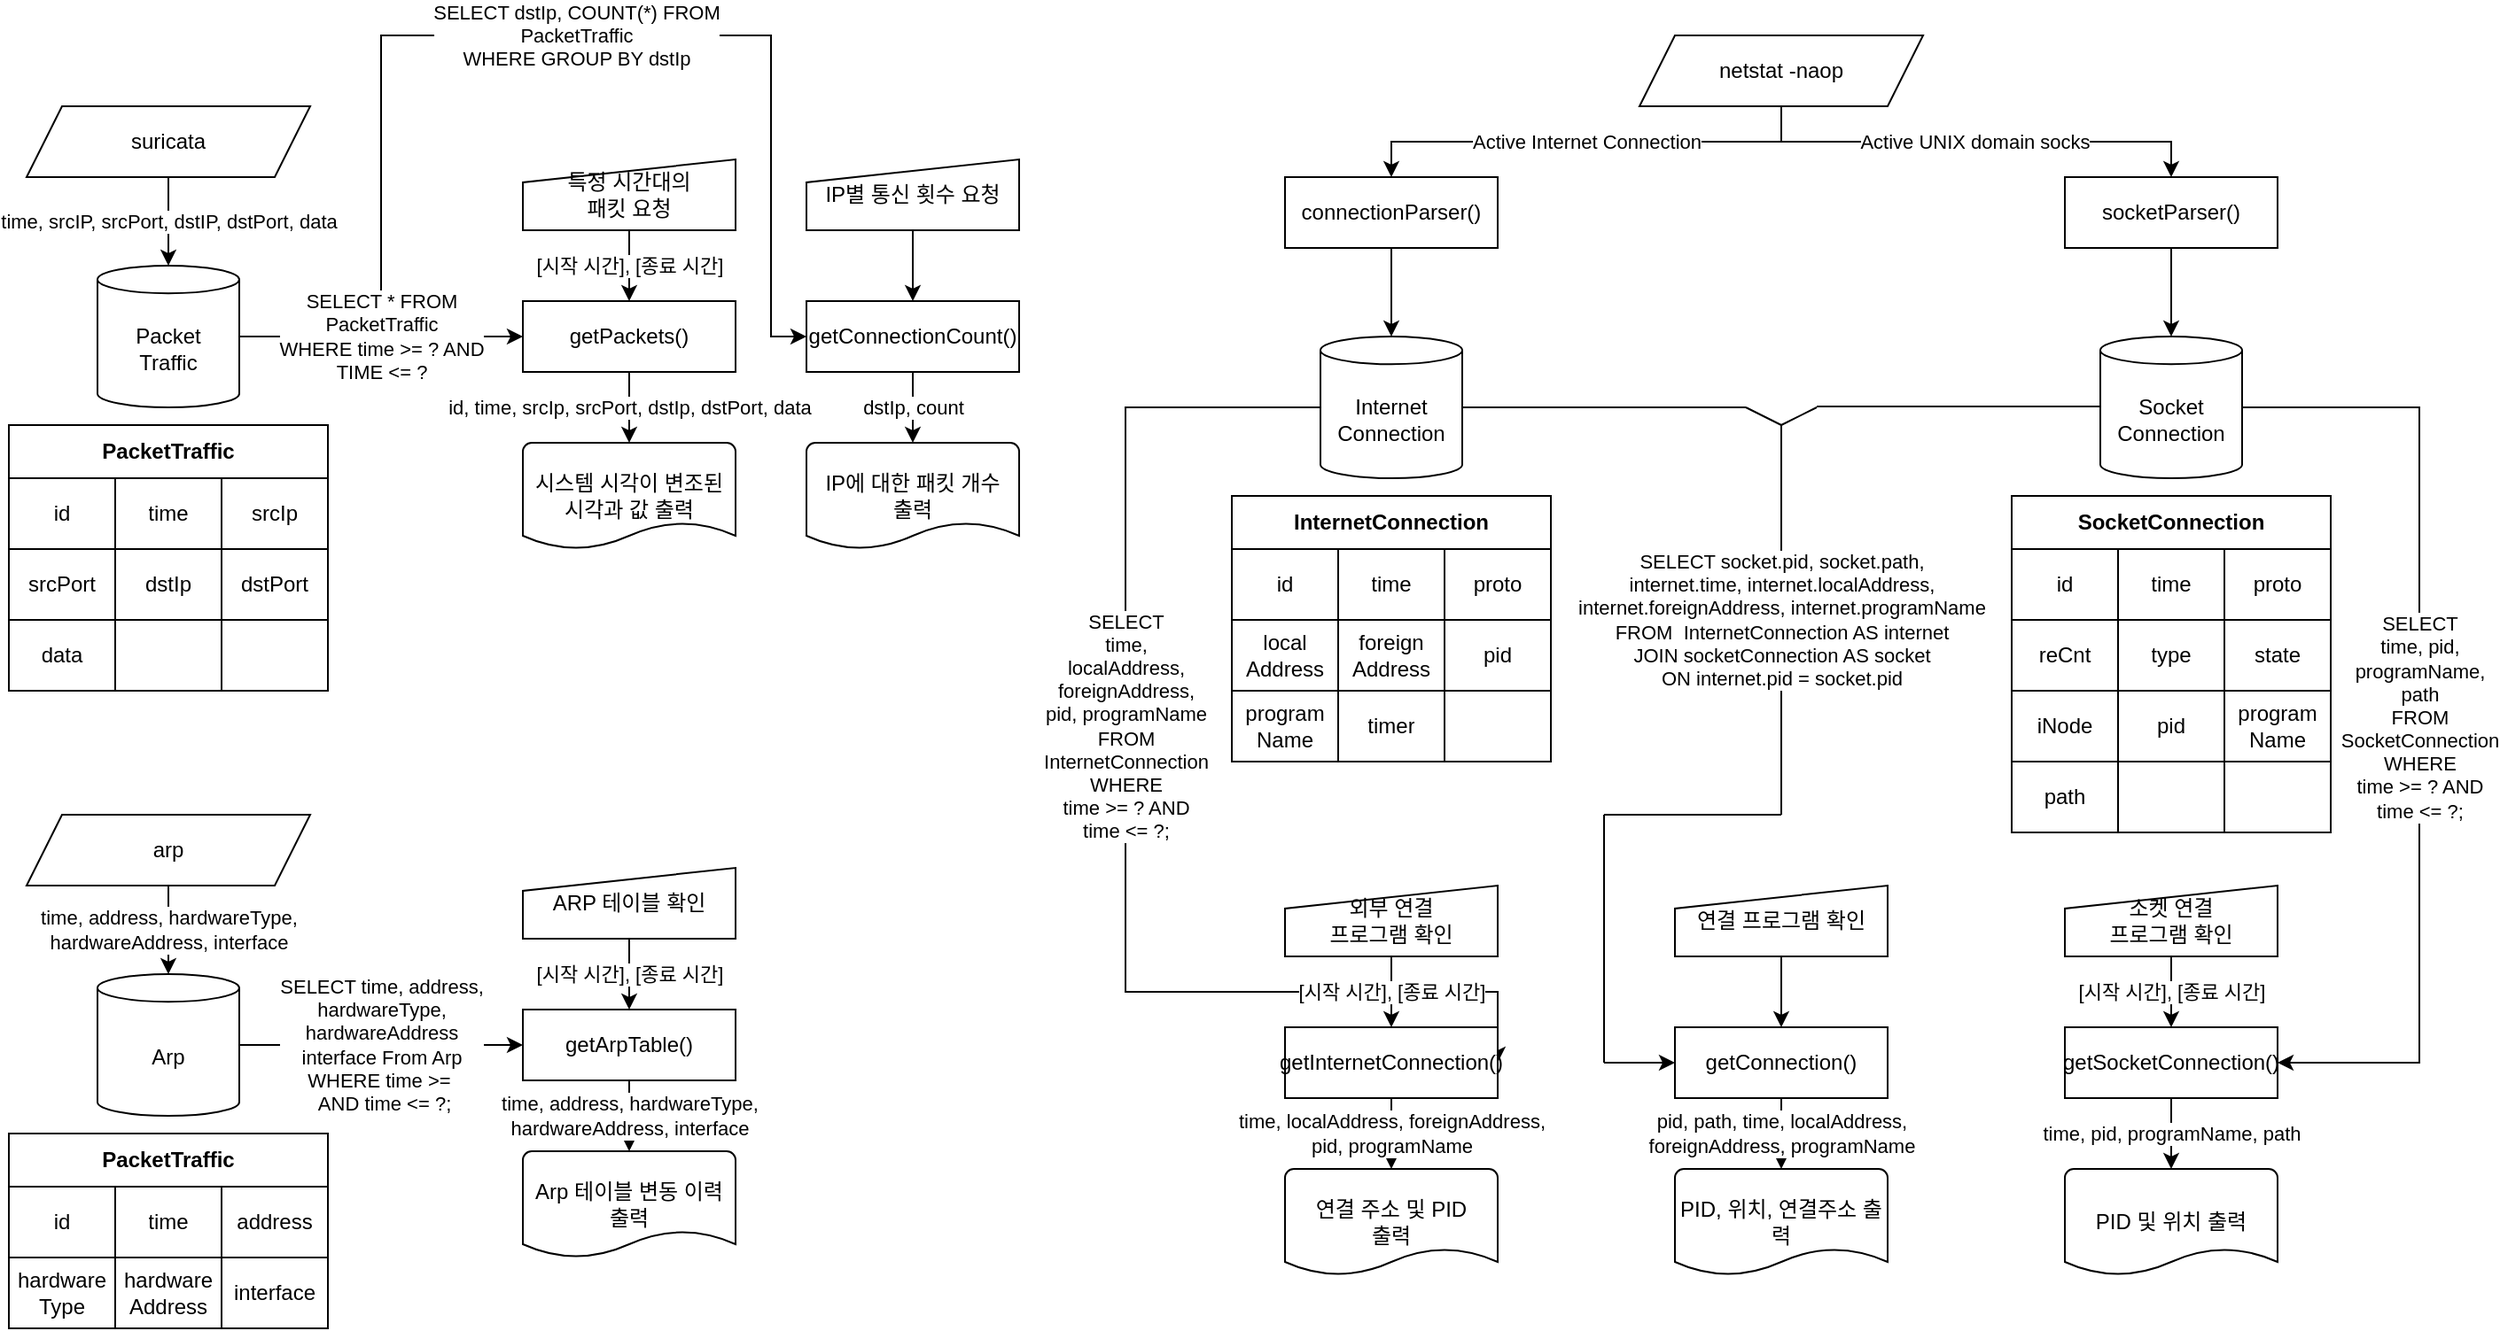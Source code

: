 <mxfile version="14.2.6" type="device"><diagram id="ftw8sSiOfZDfWN1B6twb" name="Page-1"><mxGraphModel dx="865" dy="409" grid="1" gridSize="10" guides="1" tooltips="1" connect="1" arrows="1" fold="1" page="1" pageScale="1" pageWidth="827" pageHeight="1169" math="0" shadow="0"><root><mxCell id="0"/><mxCell id="1" parent="0"/><mxCell id="iCiZgDT-G1OhPRlPyUa2-75" value="SELECT dstIp, COUNT(*) FROM&lt;br&gt;PacketTraffic&lt;br&gt;WHERE GROUP BY dstIp" style="edgeStyle=orthogonalEdgeStyle;rounded=0;orthogonalLoop=1;jettySize=auto;html=1;exitX=1;exitY=0.5;exitDx=0;exitDy=0;exitPerimeter=0;entryX=0;entryY=0.5;entryDx=0;entryDy=0;" parent="1" source="iCiZgDT-G1OhPRlPyUa2-28" target="iCiZgDT-G1OhPRlPyUa2-68" edge="1"><mxGeometry x="0.091" relative="1" as="geometry"><Array as="points"><mxPoint x="240" y="490"/><mxPoint x="240" y="320"/><mxPoint x="460" y="320"/><mxPoint x="460" y="490"/></Array><mxPoint as="offset"/></mxGeometry></mxCell><mxCell id="iCiZgDT-G1OhPRlPyUa2-1" value="PacketTraffic" style="shape=table;html=1;whiteSpace=wrap;startSize=30;container=1;collapsible=0;childLayout=tableLayout;fontStyle=1;align=center;" parent="1" vertex="1"><mxGeometry x="30" y="540" width="180" height="150" as="geometry"/></mxCell><mxCell id="iCiZgDT-G1OhPRlPyUa2-2" value="" style="shape=partialRectangle;html=1;whiteSpace=wrap;collapsible=0;dropTarget=0;pointerEvents=0;fillColor=none;top=0;left=0;bottom=0;right=0;points=[[0,0.5],[1,0.5]];portConstraint=eastwest;" parent="iCiZgDT-G1OhPRlPyUa2-1" vertex="1"><mxGeometry y="30" width="180" height="40" as="geometry"/></mxCell><mxCell id="iCiZgDT-G1OhPRlPyUa2-3" value="id" style="shape=partialRectangle;html=1;whiteSpace=wrap;connectable=0;fillColor=none;top=0;left=0;bottom=0;right=0;overflow=hidden;" parent="iCiZgDT-G1OhPRlPyUa2-2" vertex="1"><mxGeometry width="60" height="40" as="geometry"/></mxCell><mxCell id="iCiZgDT-G1OhPRlPyUa2-4" value="time" style="shape=partialRectangle;html=1;whiteSpace=wrap;connectable=0;fillColor=none;top=0;left=0;bottom=0;right=0;overflow=hidden;" parent="iCiZgDT-G1OhPRlPyUa2-2" vertex="1"><mxGeometry x="60" width="60" height="40" as="geometry"/></mxCell><mxCell id="iCiZgDT-G1OhPRlPyUa2-5" value="srcIp" style="shape=partialRectangle;html=1;whiteSpace=wrap;connectable=0;fillColor=none;top=0;left=0;bottom=0;right=0;overflow=hidden;" parent="iCiZgDT-G1OhPRlPyUa2-2" vertex="1"><mxGeometry x="120" width="60" height="40" as="geometry"/></mxCell><mxCell id="iCiZgDT-G1OhPRlPyUa2-6" value="" style="shape=partialRectangle;html=1;whiteSpace=wrap;collapsible=0;dropTarget=0;pointerEvents=0;fillColor=none;top=0;left=0;bottom=0;right=0;points=[[0,0.5],[1,0.5]];portConstraint=eastwest;" parent="iCiZgDT-G1OhPRlPyUa2-1" vertex="1"><mxGeometry y="70" width="180" height="40" as="geometry"/></mxCell><mxCell id="iCiZgDT-G1OhPRlPyUa2-7" value="srcPort" style="shape=partialRectangle;html=1;whiteSpace=wrap;connectable=0;fillColor=none;top=0;left=0;bottom=0;right=0;overflow=hidden;" parent="iCiZgDT-G1OhPRlPyUa2-6" vertex="1"><mxGeometry width="60" height="40" as="geometry"/></mxCell><mxCell id="iCiZgDT-G1OhPRlPyUa2-8" value="dstIp" style="shape=partialRectangle;html=1;whiteSpace=wrap;connectable=0;fillColor=none;top=0;left=0;bottom=0;right=0;overflow=hidden;" parent="iCiZgDT-G1OhPRlPyUa2-6" vertex="1"><mxGeometry x="60" width="60" height="40" as="geometry"/></mxCell><mxCell id="iCiZgDT-G1OhPRlPyUa2-9" value="dstPort" style="shape=partialRectangle;html=1;whiteSpace=wrap;connectable=0;fillColor=none;top=0;left=0;bottom=0;right=0;overflow=hidden;" parent="iCiZgDT-G1OhPRlPyUa2-6" vertex="1"><mxGeometry x="120" width="60" height="40" as="geometry"/></mxCell><mxCell id="iCiZgDT-G1OhPRlPyUa2-59" style="shape=partialRectangle;html=1;whiteSpace=wrap;collapsible=0;dropTarget=0;pointerEvents=0;fillColor=none;top=0;left=0;bottom=0;right=0;points=[[0,0.5],[1,0.5]];portConstraint=eastwest;" parent="iCiZgDT-G1OhPRlPyUa2-1" vertex="1"><mxGeometry y="110" width="180" height="40" as="geometry"/></mxCell><mxCell id="iCiZgDT-G1OhPRlPyUa2-60" value="data" style="shape=partialRectangle;html=1;whiteSpace=wrap;connectable=0;fillColor=none;top=0;left=0;bottom=0;right=0;overflow=hidden;" parent="iCiZgDT-G1OhPRlPyUa2-59" vertex="1"><mxGeometry width="60" height="40" as="geometry"/></mxCell><mxCell id="iCiZgDT-G1OhPRlPyUa2-61" style="shape=partialRectangle;html=1;whiteSpace=wrap;connectable=0;fillColor=none;top=0;left=0;bottom=0;right=0;overflow=hidden;" parent="iCiZgDT-G1OhPRlPyUa2-59" vertex="1"><mxGeometry x="60" width="60" height="40" as="geometry"/></mxCell><mxCell id="iCiZgDT-G1OhPRlPyUa2-62" style="shape=partialRectangle;html=1;whiteSpace=wrap;connectable=0;fillColor=none;top=0;left=0;bottom=0;right=0;overflow=hidden;" parent="iCiZgDT-G1OhPRlPyUa2-59" vertex="1"><mxGeometry x="120" width="60" height="40" as="geometry"/></mxCell><mxCell id="iCiZgDT-G1OhPRlPyUa2-58" value="time, srcIP, srcPort, dstIP, dstPort, data" style="edgeStyle=orthogonalEdgeStyle;rounded=0;orthogonalLoop=1;jettySize=auto;html=1;exitX=0.5;exitY=1;exitDx=0;exitDy=0;entryX=0.5;entryY=0;entryDx=0;entryDy=0;entryPerimeter=0;" parent="1" source="iCiZgDT-G1OhPRlPyUa2-23" target="iCiZgDT-G1OhPRlPyUa2-28" edge="1"><mxGeometry relative="1" as="geometry"/></mxCell><mxCell id="iCiZgDT-G1OhPRlPyUa2-23" value="suricata" style="shape=parallelogram;perimeter=parallelogramPerimeter;whiteSpace=wrap;html=1;fixedSize=1;" parent="1" vertex="1"><mxGeometry x="40" y="360" width="160" height="40" as="geometry"/></mxCell><mxCell id="iCiZgDT-G1OhPRlPyUa2-26" value="SELECT * FROM&lt;br&gt;PacketTraffic&lt;br&gt;WHERE time &amp;gt;= ? AND&lt;br&gt;TIME &amp;lt;= ?" style="edgeStyle=orthogonalEdgeStyle;rounded=0;orthogonalLoop=1;jettySize=auto;html=1;exitX=1;exitY=0.5;exitDx=0;exitDy=0;exitPerimeter=0;entryX=0;entryY=0.5;entryDx=0;entryDy=0;" parent="1" source="iCiZgDT-G1OhPRlPyUa2-28" target="iCiZgDT-G1OhPRlPyUa2-32" edge="1"><mxGeometry relative="1" as="geometry"/></mxCell><mxCell id="iCiZgDT-G1OhPRlPyUa2-28" value="Packet&lt;br&gt;Traffic" style="shape=cylinder3;whiteSpace=wrap;html=1;boundedLbl=1;backgroundOutline=1;size=7.8;" parent="1" vertex="1"><mxGeometry x="80" y="450" width="80" height="80" as="geometry"/></mxCell><mxCell id="iCiZgDT-G1OhPRlPyUa2-64" value="[시작 시간], [종료 시간]" style="edgeStyle=orthogonalEdgeStyle;rounded=0;orthogonalLoop=1;jettySize=auto;html=1;exitX=0.5;exitY=1;exitDx=0;exitDy=0;entryX=0.5;entryY=0;entryDx=0;entryDy=0;" parent="1" source="iCiZgDT-G1OhPRlPyUa2-30" target="iCiZgDT-G1OhPRlPyUa2-32" edge="1"><mxGeometry relative="1" as="geometry"/></mxCell><mxCell id="iCiZgDT-G1OhPRlPyUa2-30" value="특정 시간대의&lt;br&gt;패킷 요청" style="shape=manualInput;whiteSpace=wrap;html=1;align=center;size=13;" parent="1" vertex="1"><mxGeometry x="320" y="390" width="120" height="40" as="geometry"/></mxCell><mxCell id="iCiZgDT-G1OhPRlPyUa2-63" value="id, time, srcIp, srcPort, dstIp, dstPort, data" style="edgeStyle=orthogonalEdgeStyle;rounded=0;orthogonalLoop=1;jettySize=auto;html=1;exitX=0.5;exitY=1;exitDx=0;exitDy=0;entryX=0.5;entryY=0;entryDx=0;entryDy=0;entryPerimeter=0;" parent="1" source="iCiZgDT-G1OhPRlPyUa2-32" target="iCiZgDT-G1OhPRlPyUa2-39" edge="1"><mxGeometry relative="1" as="geometry"/></mxCell><mxCell id="iCiZgDT-G1OhPRlPyUa2-32" value="getPackets()" style="rounded=0;whiteSpace=wrap;html=1;" parent="1" vertex="1"><mxGeometry x="320" y="470" width="120" height="40" as="geometry"/></mxCell><mxCell id="iCiZgDT-G1OhPRlPyUa2-39" value="시스템 시각이 변조된&lt;br&gt;시각과 값 출력" style="strokeWidth=1;html=1;shape=mxgraph.flowchart.document2;whiteSpace=wrap;size=0.25;align=center;" parent="1" vertex="1"><mxGeometry x="320" y="550" width="120" height="60" as="geometry"/></mxCell><mxCell id="iCiZgDT-G1OhPRlPyUa2-65" value="" style="edgeStyle=orthogonalEdgeStyle;rounded=0;orthogonalLoop=1;jettySize=auto;html=1;exitX=0.5;exitY=1;exitDx=0;exitDy=0;entryX=0.5;entryY=0;entryDx=0;entryDy=0;" parent="1" source="iCiZgDT-G1OhPRlPyUa2-66" target="iCiZgDT-G1OhPRlPyUa2-68" edge="1"><mxGeometry relative="1" as="geometry"/></mxCell><mxCell id="iCiZgDT-G1OhPRlPyUa2-66" value="IP별 통신 횟수 요청" style="shape=manualInput;whiteSpace=wrap;html=1;align=center;size=13;" parent="1" vertex="1"><mxGeometry x="480" y="390" width="120" height="40" as="geometry"/></mxCell><mxCell id="iCiZgDT-G1OhPRlPyUa2-67" value="dstIp, count" style="edgeStyle=orthogonalEdgeStyle;rounded=0;orthogonalLoop=1;jettySize=auto;html=1;exitX=0.5;exitY=1;exitDx=0;exitDy=0;entryX=0.5;entryY=0;entryDx=0;entryDy=0;entryPerimeter=0;" parent="1" source="iCiZgDT-G1OhPRlPyUa2-68" target="iCiZgDT-G1OhPRlPyUa2-69" edge="1"><mxGeometry relative="1" as="geometry"/></mxCell><mxCell id="iCiZgDT-G1OhPRlPyUa2-68" value="getConnectionCount()" style="rounded=0;whiteSpace=wrap;html=1;" parent="1" vertex="1"><mxGeometry x="480" y="470" width="120" height="40" as="geometry"/></mxCell><mxCell id="iCiZgDT-G1OhPRlPyUa2-69" value="IP에 대한 패킷 개수&lt;br&gt;출력" style="strokeWidth=1;html=1;shape=mxgraph.flowchart.document2;whiteSpace=wrap;size=0.25;align=center;" parent="1" vertex="1"><mxGeometry x="480" y="550" width="120" height="60" as="geometry"/></mxCell><mxCell id="iCiZgDT-G1OhPRlPyUa2-95" value="Active Internet Connection" style="edgeStyle=orthogonalEdgeStyle;rounded=0;orthogonalLoop=1;jettySize=auto;html=1;exitX=0.5;exitY=1;exitDx=0;exitDy=0;entryX=0.5;entryY=0;entryDx=0;entryDy=0;" parent="1" source="iCiZgDT-G1OhPRlPyUa2-96" target="iCiZgDT-G1OhPRlPyUa2-98" edge="1"><mxGeometry x="0.001" relative="1" as="geometry"><mxPoint x="910" y="410" as="targetPoint"/><mxPoint as="offset"/></mxGeometry></mxCell><mxCell id="iCiZgDT-G1OhPRlPyUa2-100" value="Active UNIX domain socks" style="edgeStyle=orthogonalEdgeStyle;rounded=0;orthogonalLoop=1;jettySize=auto;html=1;exitX=0.5;exitY=1;exitDx=0;exitDy=0;entryX=0.5;entryY=0;entryDx=0;entryDy=0;" parent="1" source="iCiZgDT-G1OhPRlPyUa2-96" target="iCiZgDT-G1OhPRlPyUa2-99" edge="1"><mxGeometry relative="1" as="geometry"><mxPoint x="-1" as="offset"/></mxGeometry></mxCell><mxCell id="iCiZgDT-G1OhPRlPyUa2-96" value="netstat -naop" style="shape=parallelogram;perimeter=parallelogramPerimeter;whiteSpace=wrap;html=1;fixedSize=1;" parent="1" vertex="1"><mxGeometry x="950" y="320" width="160" height="40" as="geometry"/></mxCell><mxCell id="vFN24FHnl2yxZAbX2Ak2-36" value="SELECT&lt;br&gt;time,&lt;br&gt;localAddress,&lt;br&gt;foreignAddress,&lt;br&gt;pid, programName&lt;br&gt;FROM&lt;br&gt;InternetConnection&lt;br&gt;WHERE&lt;br&gt;time &amp;gt;= ? AND&lt;br&gt;time &amp;lt;= ?;" style="edgeStyle=orthogonalEdgeStyle;rounded=0;orthogonalLoop=1;jettySize=auto;html=1;exitX=1;exitY=0.5;exitDx=0;exitDy=0;exitPerimeter=0;entryX=1;entryY=0.5;entryDx=0;entryDy=0;" edge="1" parent="1" source="iCiZgDT-G1OhPRlPyUa2-97" target="vFN24FHnl2yxZAbX2Ak2-34"><mxGeometry x="-0.039" relative="1" as="geometry"><Array as="points"><mxPoint x="660" y="530"/><mxPoint x="660" y="860"/></Array><mxPoint as="offset"/></mxGeometry></mxCell><mxCell id="iCiZgDT-G1OhPRlPyUa2-97" value="Internet&lt;br&gt;Connection" style="shape=cylinder3;whiteSpace=wrap;html=1;boundedLbl=1;backgroundOutline=1;size=7.8;" parent="1" vertex="1"><mxGeometry x="770" y="490" width="80" height="80" as="geometry"/></mxCell><mxCell id="iCiZgDT-G1OhPRlPyUa2-104" style="edgeStyle=orthogonalEdgeStyle;rounded=0;orthogonalLoop=1;jettySize=auto;html=1;exitX=0.5;exitY=1;exitDx=0;exitDy=0;entryX=0.5;entryY=0;entryDx=0;entryDy=0;entryPerimeter=0;" parent="1" source="iCiZgDT-G1OhPRlPyUa2-98" target="iCiZgDT-G1OhPRlPyUa2-97" edge="1"><mxGeometry relative="1" as="geometry"/></mxCell><mxCell id="iCiZgDT-G1OhPRlPyUa2-98" value="connectionParser()" style="rounded=0;whiteSpace=wrap;html=1;" parent="1" vertex="1"><mxGeometry x="750" y="400" width="120" height="40" as="geometry"/></mxCell><mxCell id="iCiZgDT-G1OhPRlPyUa2-105" style="edgeStyle=orthogonalEdgeStyle;rounded=0;orthogonalLoop=1;jettySize=auto;html=1;exitX=0.5;exitY=1;exitDx=0;exitDy=0;entryX=0.5;entryY=0;entryDx=0;entryDy=0;entryPerimeter=0;" parent="1" source="iCiZgDT-G1OhPRlPyUa2-99" target="iCiZgDT-G1OhPRlPyUa2-103" edge="1"><mxGeometry relative="1" as="geometry"/></mxCell><mxCell id="iCiZgDT-G1OhPRlPyUa2-99" value="socketParser()" style="rounded=0;whiteSpace=wrap;html=1;" parent="1" vertex="1"><mxGeometry x="1190" y="400" width="120" height="40" as="geometry"/></mxCell><mxCell id="vFN24FHnl2yxZAbX2Ak2-43" value="SELECT&lt;br&gt;time, pid,&lt;br&gt;programName,&lt;br&gt;path&lt;br&gt;FROM&lt;br&gt;SocketConnection&lt;br&gt;WHERE&lt;br&gt;time &amp;gt;= ? AND&lt;br&gt;time &amp;lt;= ?;" style="edgeStyle=orthogonalEdgeStyle;rounded=0;orthogonalLoop=1;jettySize=auto;html=1;exitX=1;exitY=0.5;exitDx=0;exitDy=0;exitPerimeter=0;entryX=1;entryY=0.5;entryDx=0;entryDy=0;" edge="1" parent="1" source="iCiZgDT-G1OhPRlPyUa2-103" target="vFN24FHnl2yxZAbX2Ak2-40"><mxGeometry relative="1" as="geometry"><Array as="points"><mxPoint x="1390" y="530"/><mxPoint x="1390" y="900"/></Array></mxGeometry></mxCell><mxCell id="iCiZgDT-G1OhPRlPyUa2-103" value="Socket&lt;br&gt;Connection" style="shape=cylinder3;whiteSpace=wrap;html=1;boundedLbl=1;backgroundOutline=1;size=7.8;" parent="1" vertex="1"><mxGeometry x="1210" y="490" width="80" height="80" as="geometry"/></mxCell><mxCell id="vFN24FHnl2yxZAbX2Ak2-1" value="InternetConnection" style="shape=table;html=1;whiteSpace=wrap;startSize=30;container=1;collapsible=0;childLayout=tableLayout;fontStyle=1;align=center;" vertex="1" parent="1"><mxGeometry x="720" y="580" width="180" height="150" as="geometry"/></mxCell><mxCell id="vFN24FHnl2yxZAbX2Ak2-2" value="" style="shape=partialRectangle;html=1;whiteSpace=wrap;collapsible=0;dropTarget=0;pointerEvents=0;fillColor=none;top=0;left=0;bottom=0;right=0;points=[[0,0.5],[1,0.5]];portConstraint=eastwest;" vertex="1" parent="vFN24FHnl2yxZAbX2Ak2-1"><mxGeometry y="30" width="180" height="40" as="geometry"/></mxCell><mxCell id="vFN24FHnl2yxZAbX2Ak2-3" value="id" style="shape=partialRectangle;html=1;whiteSpace=wrap;connectable=0;fillColor=none;top=0;left=0;bottom=0;right=0;overflow=hidden;" vertex="1" parent="vFN24FHnl2yxZAbX2Ak2-2"><mxGeometry width="60" height="40" as="geometry"/></mxCell><mxCell id="vFN24FHnl2yxZAbX2Ak2-4" value="time" style="shape=partialRectangle;html=1;whiteSpace=wrap;connectable=0;fillColor=none;top=0;left=0;bottom=0;right=0;overflow=hidden;" vertex="1" parent="vFN24FHnl2yxZAbX2Ak2-2"><mxGeometry x="60" width="60" height="40" as="geometry"/></mxCell><mxCell id="vFN24FHnl2yxZAbX2Ak2-5" value="proto" style="shape=partialRectangle;html=1;whiteSpace=wrap;connectable=0;fillColor=none;top=0;left=0;bottom=0;right=0;overflow=hidden;" vertex="1" parent="vFN24FHnl2yxZAbX2Ak2-2"><mxGeometry x="120" width="60" height="40" as="geometry"/></mxCell><mxCell id="vFN24FHnl2yxZAbX2Ak2-6" value="" style="shape=partialRectangle;html=1;whiteSpace=wrap;collapsible=0;dropTarget=0;pointerEvents=0;fillColor=none;top=0;left=0;bottom=0;right=0;points=[[0,0.5],[1,0.5]];portConstraint=eastwest;" vertex="1" parent="vFN24FHnl2yxZAbX2Ak2-1"><mxGeometry y="70" width="180" height="40" as="geometry"/></mxCell><mxCell id="vFN24FHnl2yxZAbX2Ak2-7" value="local&lt;br&gt;Address" style="shape=partialRectangle;html=1;whiteSpace=wrap;connectable=0;fillColor=none;top=0;left=0;bottom=0;right=0;overflow=hidden;" vertex="1" parent="vFN24FHnl2yxZAbX2Ak2-6"><mxGeometry width="60" height="40" as="geometry"/></mxCell><mxCell id="vFN24FHnl2yxZAbX2Ak2-8" value="foreign&lt;br&gt;Address" style="shape=partialRectangle;html=1;whiteSpace=wrap;connectable=0;fillColor=none;top=0;left=0;bottom=0;right=0;overflow=hidden;" vertex="1" parent="vFN24FHnl2yxZAbX2Ak2-6"><mxGeometry x="60" width="60" height="40" as="geometry"/></mxCell><mxCell id="vFN24FHnl2yxZAbX2Ak2-9" value="pid" style="shape=partialRectangle;html=1;whiteSpace=wrap;connectable=0;fillColor=none;top=0;left=0;bottom=0;right=0;overflow=hidden;" vertex="1" parent="vFN24FHnl2yxZAbX2Ak2-6"><mxGeometry x="120" width="60" height="40" as="geometry"/></mxCell><mxCell id="vFN24FHnl2yxZAbX2Ak2-10" style="shape=partialRectangle;html=1;whiteSpace=wrap;collapsible=0;dropTarget=0;pointerEvents=0;fillColor=none;top=0;left=0;bottom=0;right=0;points=[[0,0.5],[1,0.5]];portConstraint=eastwest;" vertex="1" parent="vFN24FHnl2yxZAbX2Ak2-1"><mxGeometry y="110" width="180" height="40" as="geometry"/></mxCell><mxCell id="vFN24FHnl2yxZAbX2Ak2-11" value="program&lt;br&gt;Name" style="shape=partialRectangle;html=1;whiteSpace=wrap;connectable=0;fillColor=none;top=0;left=0;bottom=0;right=0;overflow=hidden;" vertex="1" parent="vFN24FHnl2yxZAbX2Ak2-10"><mxGeometry width="60" height="40" as="geometry"/></mxCell><mxCell id="vFN24FHnl2yxZAbX2Ak2-12" value="timer" style="shape=partialRectangle;html=1;whiteSpace=wrap;connectable=0;fillColor=none;top=0;left=0;bottom=0;right=0;overflow=hidden;" vertex="1" parent="vFN24FHnl2yxZAbX2Ak2-10"><mxGeometry x="60" width="60" height="40" as="geometry"/></mxCell><mxCell id="vFN24FHnl2yxZAbX2Ak2-13" style="shape=partialRectangle;html=1;whiteSpace=wrap;connectable=0;fillColor=none;top=0;left=0;bottom=0;right=0;overflow=hidden;" vertex="1" parent="vFN24FHnl2yxZAbX2Ak2-10"><mxGeometry x="120" width="60" height="40" as="geometry"/></mxCell><mxCell id="vFN24FHnl2yxZAbX2Ak2-14" value="SocketConnection" style="shape=table;html=1;whiteSpace=wrap;startSize=30;container=1;collapsible=0;childLayout=tableLayout;fontStyle=1;align=center;" vertex="1" parent="1"><mxGeometry x="1160" y="580" width="180" height="190" as="geometry"/></mxCell><mxCell id="vFN24FHnl2yxZAbX2Ak2-15" value="" style="shape=partialRectangle;html=1;whiteSpace=wrap;collapsible=0;dropTarget=0;pointerEvents=0;fillColor=none;top=0;left=0;bottom=0;right=0;points=[[0,0.5],[1,0.5]];portConstraint=eastwest;" vertex="1" parent="vFN24FHnl2yxZAbX2Ak2-14"><mxGeometry y="30" width="180" height="40" as="geometry"/></mxCell><mxCell id="vFN24FHnl2yxZAbX2Ak2-16" value="id" style="shape=partialRectangle;html=1;whiteSpace=wrap;connectable=0;fillColor=none;top=0;left=0;bottom=0;right=0;overflow=hidden;" vertex="1" parent="vFN24FHnl2yxZAbX2Ak2-15"><mxGeometry width="60" height="40" as="geometry"/></mxCell><mxCell id="vFN24FHnl2yxZAbX2Ak2-17" value="time" style="shape=partialRectangle;html=1;whiteSpace=wrap;connectable=0;fillColor=none;top=0;left=0;bottom=0;right=0;overflow=hidden;" vertex="1" parent="vFN24FHnl2yxZAbX2Ak2-15"><mxGeometry x="60" width="60" height="40" as="geometry"/></mxCell><mxCell id="vFN24FHnl2yxZAbX2Ak2-18" value="proto" style="shape=partialRectangle;html=1;whiteSpace=wrap;connectable=0;fillColor=none;top=0;left=0;bottom=0;right=0;overflow=hidden;" vertex="1" parent="vFN24FHnl2yxZAbX2Ak2-15"><mxGeometry x="120" width="60" height="40" as="geometry"/></mxCell><mxCell id="vFN24FHnl2yxZAbX2Ak2-19" value="" style="shape=partialRectangle;html=1;whiteSpace=wrap;collapsible=0;dropTarget=0;pointerEvents=0;fillColor=none;top=0;left=0;bottom=0;right=0;points=[[0,0.5],[1,0.5]];portConstraint=eastwest;" vertex="1" parent="vFN24FHnl2yxZAbX2Ak2-14"><mxGeometry y="70" width="180" height="40" as="geometry"/></mxCell><mxCell id="vFN24FHnl2yxZAbX2Ak2-20" value="reCnt" style="shape=partialRectangle;html=1;whiteSpace=wrap;connectable=0;fillColor=none;top=0;left=0;bottom=0;right=0;overflow=hidden;" vertex="1" parent="vFN24FHnl2yxZAbX2Ak2-19"><mxGeometry width="60" height="40" as="geometry"/></mxCell><mxCell id="vFN24FHnl2yxZAbX2Ak2-21" value="type" style="shape=partialRectangle;html=1;whiteSpace=wrap;connectable=0;fillColor=none;top=0;left=0;bottom=0;right=0;overflow=hidden;" vertex="1" parent="vFN24FHnl2yxZAbX2Ak2-19"><mxGeometry x="60" width="60" height="40" as="geometry"/></mxCell><mxCell id="vFN24FHnl2yxZAbX2Ak2-22" value="state" style="shape=partialRectangle;html=1;whiteSpace=wrap;connectable=0;fillColor=none;top=0;left=0;bottom=0;right=0;overflow=hidden;" vertex="1" parent="vFN24FHnl2yxZAbX2Ak2-19"><mxGeometry x="120" width="60" height="40" as="geometry"/></mxCell><mxCell id="vFN24FHnl2yxZAbX2Ak2-23" style="shape=partialRectangle;html=1;whiteSpace=wrap;collapsible=0;dropTarget=0;pointerEvents=0;fillColor=none;top=0;left=0;bottom=0;right=0;points=[[0,0.5],[1,0.5]];portConstraint=eastwest;" vertex="1" parent="vFN24FHnl2yxZAbX2Ak2-14"><mxGeometry y="110" width="180" height="40" as="geometry"/></mxCell><mxCell id="vFN24FHnl2yxZAbX2Ak2-24" value="iNode" style="shape=partialRectangle;html=1;whiteSpace=wrap;connectable=0;fillColor=none;top=0;left=0;bottom=0;right=0;overflow=hidden;" vertex="1" parent="vFN24FHnl2yxZAbX2Ak2-23"><mxGeometry width="60" height="40" as="geometry"/></mxCell><mxCell id="vFN24FHnl2yxZAbX2Ak2-25" value="pid" style="shape=partialRectangle;html=1;whiteSpace=wrap;connectable=0;fillColor=none;top=0;left=0;bottom=0;right=0;overflow=hidden;" vertex="1" parent="vFN24FHnl2yxZAbX2Ak2-23"><mxGeometry x="60" width="60" height="40" as="geometry"/></mxCell><mxCell id="vFN24FHnl2yxZAbX2Ak2-26" value="program&lt;br&gt;Name" style="shape=partialRectangle;html=1;whiteSpace=wrap;connectable=0;fillColor=none;top=0;left=0;bottom=0;right=0;overflow=hidden;" vertex="1" parent="vFN24FHnl2yxZAbX2Ak2-23"><mxGeometry x="120" width="60" height="40" as="geometry"/></mxCell><mxCell id="vFN24FHnl2yxZAbX2Ak2-27" style="shape=partialRectangle;html=1;whiteSpace=wrap;collapsible=0;dropTarget=0;pointerEvents=0;fillColor=none;top=0;left=0;bottom=0;right=0;points=[[0,0.5],[1,0.5]];portConstraint=eastwest;" vertex="1" parent="vFN24FHnl2yxZAbX2Ak2-14"><mxGeometry y="150" width="180" height="40" as="geometry"/></mxCell><mxCell id="vFN24FHnl2yxZAbX2Ak2-28" value="path" style="shape=partialRectangle;html=1;whiteSpace=wrap;connectable=0;fillColor=none;top=0;left=0;bottom=0;right=0;overflow=hidden;" vertex="1" parent="vFN24FHnl2yxZAbX2Ak2-27"><mxGeometry width="60" height="40" as="geometry"/></mxCell><mxCell id="vFN24FHnl2yxZAbX2Ak2-29" style="shape=partialRectangle;html=1;whiteSpace=wrap;connectable=0;fillColor=none;top=0;left=0;bottom=0;right=0;overflow=hidden;" vertex="1" parent="vFN24FHnl2yxZAbX2Ak2-27"><mxGeometry x="60" width="60" height="40" as="geometry"/></mxCell><mxCell id="vFN24FHnl2yxZAbX2Ak2-30" style="shape=partialRectangle;html=1;whiteSpace=wrap;connectable=0;fillColor=none;top=0;left=0;bottom=0;right=0;overflow=hidden;" vertex="1" parent="vFN24FHnl2yxZAbX2Ak2-27"><mxGeometry x="120" width="60" height="40" as="geometry"/></mxCell><mxCell id="vFN24FHnl2yxZAbX2Ak2-31" value="[시작 시간], [종료 시간]" style="edgeStyle=orthogonalEdgeStyle;rounded=0;orthogonalLoop=1;jettySize=auto;html=1;exitX=0.5;exitY=1;exitDx=0;exitDy=0;entryX=0.5;entryY=0;entryDx=0;entryDy=0;" edge="1" parent="1" source="vFN24FHnl2yxZAbX2Ak2-32" target="vFN24FHnl2yxZAbX2Ak2-34"><mxGeometry relative="1" as="geometry"/></mxCell><mxCell id="vFN24FHnl2yxZAbX2Ak2-32" value="외부 연결&lt;br&gt;프로그램 확인" style="shape=manualInput;whiteSpace=wrap;html=1;align=center;size=13;" vertex="1" parent="1"><mxGeometry x="750" y="800" width="120" height="40" as="geometry"/></mxCell><mxCell id="vFN24FHnl2yxZAbX2Ak2-33" value="time, localAddress, foreignAddress,&lt;br&gt;pid, programName" style="edgeStyle=orthogonalEdgeStyle;rounded=0;orthogonalLoop=1;jettySize=auto;html=1;exitX=0.5;exitY=1;exitDx=0;exitDy=0;entryX=0.5;entryY=0;entryDx=0;entryDy=0;entryPerimeter=0;" edge="1" parent="1" source="vFN24FHnl2yxZAbX2Ak2-34" target="vFN24FHnl2yxZAbX2Ak2-35"><mxGeometry relative="1" as="geometry"/></mxCell><mxCell id="vFN24FHnl2yxZAbX2Ak2-34" value="getInternetConnection()" style="rounded=0;whiteSpace=wrap;html=1;" vertex="1" parent="1"><mxGeometry x="750" y="880" width="120" height="40" as="geometry"/></mxCell><mxCell id="vFN24FHnl2yxZAbX2Ak2-35" value="연결 주소 및 PID&lt;br&gt;출력" style="strokeWidth=1;html=1;shape=mxgraph.flowchart.document2;whiteSpace=wrap;size=0.25;align=center;" vertex="1" parent="1"><mxGeometry x="750" y="960" width="120" height="60" as="geometry"/></mxCell><mxCell id="vFN24FHnl2yxZAbX2Ak2-37" value="[시작 시간], [종료 시간]" style="edgeStyle=orthogonalEdgeStyle;rounded=0;orthogonalLoop=1;jettySize=auto;html=1;exitX=0.5;exitY=1;exitDx=0;exitDy=0;entryX=0.5;entryY=0;entryDx=0;entryDy=0;" edge="1" parent="1" source="vFN24FHnl2yxZAbX2Ak2-38" target="vFN24FHnl2yxZAbX2Ak2-40"><mxGeometry relative="1" as="geometry"/></mxCell><mxCell id="vFN24FHnl2yxZAbX2Ak2-38" value="소켓 연결&lt;br&gt;프로그램 확인" style="shape=manualInput;whiteSpace=wrap;html=1;align=center;size=13;" vertex="1" parent="1"><mxGeometry x="1190" y="800" width="120" height="40" as="geometry"/></mxCell><mxCell id="vFN24FHnl2yxZAbX2Ak2-39" value="time, pid, programName, path" style="edgeStyle=orthogonalEdgeStyle;rounded=0;orthogonalLoop=1;jettySize=auto;html=1;exitX=0.5;exitY=1;exitDx=0;exitDy=0;entryX=0.5;entryY=0;entryDx=0;entryDy=0;entryPerimeter=0;" edge="1" parent="1" source="vFN24FHnl2yxZAbX2Ak2-40" target="vFN24FHnl2yxZAbX2Ak2-41"><mxGeometry relative="1" as="geometry"/></mxCell><mxCell id="vFN24FHnl2yxZAbX2Ak2-40" value="getSocketConnection()" style="rounded=0;whiteSpace=wrap;html=1;" vertex="1" parent="1"><mxGeometry x="1190" y="880" width="120" height="40" as="geometry"/></mxCell><mxCell id="vFN24FHnl2yxZAbX2Ak2-41" value="PID 및 위치 출력" style="strokeWidth=1;html=1;shape=mxgraph.flowchart.document2;whiteSpace=wrap;size=0.25;align=center;" vertex="1" parent="1"><mxGeometry x="1190" y="960" width="120" height="60" as="geometry"/></mxCell><mxCell id="vFN24FHnl2yxZAbX2Ak2-45" value="" style="edgeStyle=orthogonalEdgeStyle;rounded=0;orthogonalLoop=1;jettySize=auto;html=1;exitX=0.5;exitY=1;exitDx=0;exitDy=0;entryX=0.5;entryY=0;entryDx=0;entryDy=0;" edge="1" parent="1" source="vFN24FHnl2yxZAbX2Ak2-46" target="vFN24FHnl2yxZAbX2Ak2-48"><mxGeometry relative="1" as="geometry"/></mxCell><mxCell id="vFN24FHnl2yxZAbX2Ak2-46" value="연결 프로그램 확인" style="shape=manualInput;whiteSpace=wrap;html=1;align=center;size=13;" vertex="1" parent="1"><mxGeometry x="970" y="800" width="120" height="40" as="geometry"/></mxCell><mxCell id="vFN24FHnl2yxZAbX2Ak2-47" value="pid, path, time, localAddress,&lt;br&gt;foreignAddress, programName" style="edgeStyle=orthogonalEdgeStyle;rounded=0;orthogonalLoop=1;jettySize=auto;html=1;exitX=0.5;exitY=1;exitDx=0;exitDy=0;entryX=0.5;entryY=0;entryDx=0;entryDy=0;entryPerimeter=0;" edge="1" parent="1" source="vFN24FHnl2yxZAbX2Ak2-48" target="vFN24FHnl2yxZAbX2Ak2-49"><mxGeometry relative="1" as="geometry"/></mxCell><mxCell id="vFN24FHnl2yxZAbX2Ak2-48" value="getConnection()" style="rounded=0;whiteSpace=wrap;html=1;" vertex="1" parent="1"><mxGeometry x="970" y="880" width="120" height="40" as="geometry"/></mxCell><mxCell id="vFN24FHnl2yxZAbX2Ak2-49" value="PID, 위치, 연결주소 출력" style="strokeWidth=1;html=1;shape=mxgraph.flowchart.document2;whiteSpace=wrap;size=0.25;align=center;" vertex="1" parent="1"><mxGeometry x="970" y="960" width="120" height="60" as="geometry"/></mxCell><mxCell id="vFN24FHnl2yxZAbX2Ak2-52" value="" style="endArrow=none;html=1;exitX=1;exitY=0.5;exitDx=0;exitDy=0;exitPerimeter=0;" edge="1" parent="1" source="iCiZgDT-G1OhPRlPyUa2-97"><mxGeometry width="50" height="50" relative="1" as="geometry"><mxPoint x="960" y="670" as="sourcePoint"/><mxPoint x="1010" y="530" as="targetPoint"/></mxGeometry></mxCell><mxCell id="vFN24FHnl2yxZAbX2Ak2-54" value="&lt;div&gt;SELECT socket.pid, socket.path,&lt;/div&gt;&lt;div&gt;internet.time, internet.localAddress,&lt;/div&gt;&lt;div&gt;internet.foreignAddress, internet.programName&lt;/div&gt;&lt;div&gt;FROM&amp;nbsp; InternetConnection AS internet&lt;/div&gt;&lt;div&gt;JOIN socketConnection AS socket&lt;/div&gt;&lt;div&gt;ON internet.pid = socket.pid&lt;/div&gt;" style="endArrow=none;html=1;" edge="1" parent="1"><mxGeometry width="50" height="50" relative="1" as="geometry"><mxPoint x="1030" y="760" as="sourcePoint"/><mxPoint x="1030" y="540" as="targetPoint"/></mxGeometry></mxCell><mxCell id="vFN24FHnl2yxZAbX2Ak2-55" value="" style="endArrow=classic;html=1;entryX=0;entryY=0.5;entryDx=0;entryDy=0;" edge="1" parent="1" target="vFN24FHnl2yxZAbX2Ak2-48"><mxGeometry width="50" height="50" relative="1" as="geometry"><mxPoint x="930" y="900" as="sourcePoint"/><mxPoint x="1010" y="810" as="targetPoint"/></mxGeometry></mxCell><mxCell id="vFN24FHnl2yxZAbX2Ak2-56" value="" style="endArrow=none;html=1;" edge="1" parent="1"><mxGeometry width="50" height="50" relative="1" as="geometry"><mxPoint x="930" y="900" as="sourcePoint"/><mxPoint x="930" y="760" as="targetPoint"/></mxGeometry></mxCell><mxCell id="vFN24FHnl2yxZAbX2Ak2-57" value="" style="endArrow=none;html=1;" edge="1" parent="1"><mxGeometry width="50" height="50" relative="1" as="geometry"><mxPoint x="930" y="760" as="sourcePoint"/><mxPoint x="1030" y="760" as="targetPoint"/></mxGeometry></mxCell><mxCell id="vFN24FHnl2yxZAbX2Ak2-59" value="" style="endArrow=none;html=1;exitX=1;exitY=0.5;exitDx=0;exitDy=0;exitPerimeter=0;" edge="1" parent="1"><mxGeometry width="50" height="50" relative="1" as="geometry"><mxPoint x="1050" y="529.52" as="sourcePoint"/><mxPoint x="1210" y="529.52" as="targetPoint"/></mxGeometry></mxCell><mxCell id="vFN24FHnl2yxZAbX2Ak2-60" value="" style="endArrow=none;html=1;" edge="1" parent="1"><mxGeometry width="50" height="50" relative="1" as="geometry"><mxPoint x="1030" y="540" as="sourcePoint"/><mxPoint x="1010" y="530" as="targetPoint"/></mxGeometry></mxCell><mxCell id="vFN24FHnl2yxZAbX2Ak2-61" value="" style="endArrow=none;html=1;" edge="1" parent="1"><mxGeometry width="50" height="50" relative="1" as="geometry"><mxPoint x="1050" y="530" as="sourcePoint"/><mxPoint x="1030" y="540" as="targetPoint"/></mxGeometry></mxCell><mxCell id="vFN24FHnl2yxZAbX2Ak2-77" value="time, address, hardwareType,&lt;br&gt;hardwareAddress, interface" style="edgeStyle=orthogonalEdgeStyle;rounded=0;orthogonalLoop=1;jettySize=auto;html=1;exitX=0.5;exitY=1;exitDx=0;exitDy=0;entryX=0.5;entryY=0;entryDx=0;entryDy=0;entryPerimeter=0;" edge="1" parent="1" source="vFN24FHnl2yxZAbX2Ak2-62" target="vFN24FHnl2yxZAbX2Ak2-76"><mxGeometry relative="1" as="geometry"/></mxCell><mxCell id="vFN24FHnl2yxZAbX2Ak2-62" value="arp" style="shape=parallelogram;perimeter=parallelogramPerimeter;whiteSpace=wrap;html=1;fixedSize=1;" vertex="1" parent="1"><mxGeometry x="40" y="760" width="160" height="40" as="geometry"/></mxCell><mxCell id="vFN24FHnl2yxZAbX2Ak2-63" value="PacketTraffic" style="shape=table;html=1;whiteSpace=wrap;startSize=30;container=1;collapsible=0;childLayout=tableLayout;fontStyle=1;align=center;" vertex="1" parent="1"><mxGeometry x="30" y="940" width="180" height="110" as="geometry"/></mxCell><mxCell id="vFN24FHnl2yxZAbX2Ak2-64" value="" style="shape=partialRectangle;html=1;whiteSpace=wrap;collapsible=0;dropTarget=0;pointerEvents=0;fillColor=none;top=0;left=0;bottom=0;right=0;points=[[0,0.5],[1,0.5]];portConstraint=eastwest;" vertex="1" parent="vFN24FHnl2yxZAbX2Ak2-63"><mxGeometry y="30" width="180" height="40" as="geometry"/></mxCell><mxCell id="vFN24FHnl2yxZAbX2Ak2-65" value="id" style="shape=partialRectangle;html=1;whiteSpace=wrap;connectable=0;fillColor=none;top=0;left=0;bottom=0;right=0;overflow=hidden;" vertex="1" parent="vFN24FHnl2yxZAbX2Ak2-64"><mxGeometry width="60" height="40" as="geometry"/></mxCell><mxCell id="vFN24FHnl2yxZAbX2Ak2-66" value="time" style="shape=partialRectangle;html=1;whiteSpace=wrap;connectable=0;fillColor=none;top=0;left=0;bottom=0;right=0;overflow=hidden;" vertex="1" parent="vFN24FHnl2yxZAbX2Ak2-64"><mxGeometry x="60" width="60" height="40" as="geometry"/></mxCell><mxCell id="vFN24FHnl2yxZAbX2Ak2-67" value="address" style="shape=partialRectangle;html=1;whiteSpace=wrap;connectable=0;fillColor=none;top=0;left=0;bottom=0;right=0;overflow=hidden;" vertex="1" parent="vFN24FHnl2yxZAbX2Ak2-64"><mxGeometry x="120" width="60" height="40" as="geometry"/></mxCell><mxCell id="vFN24FHnl2yxZAbX2Ak2-68" value="" style="shape=partialRectangle;html=1;whiteSpace=wrap;collapsible=0;dropTarget=0;pointerEvents=0;fillColor=none;top=0;left=0;bottom=0;right=0;points=[[0,0.5],[1,0.5]];portConstraint=eastwest;" vertex="1" parent="vFN24FHnl2yxZAbX2Ak2-63"><mxGeometry y="70" width="180" height="40" as="geometry"/></mxCell><mxCell id="vFN24FHnl2yxZAbX2Ak2-69" value="&lt;span&gt;hardware&lt;/span&gt;&lt;br&gt;&lt;span&gt;Type&lt;/span&gt;" style="shape=partialRectangle;html=1;whiteSpace=wrap;connectable=0;fillColor=none;top=0;left=0;bottom=0;right=0;overflow=hidden;" vertex="1" parent="vFN24FHnl2yxZAbX2Ak2-68"><mxGeometry width="60" height="40" as="geometry"/></mxCell><mxCell id="vFN24FHnl2yxZAbX2Ak2-70" value="&lt;span&gt;hardware&lt;/span&gt;&lt;br&gt;&lt;span&gt;Address&lt;/span&gt;" style="shape=partialRectangle;html=1;whiteSpace=wrap;connectable=0;fillColor=none;top=0;left=0;bottom=0;right=0;overflow=hidden;" vertex="1" parent="vFN24FHnl2yxZAbX2Ak2-68"><mxGeometry x="60" width="60" height="40" as="geometry"/></mxCell><mxCell id="vFN24FHnl2yxZAbX2Ak2-71" value="interface" style="shape=partialRectangle;html=1;whiteSpace=wrap;connectable=0;fillColor=none;top=0;left=0;bottom=0;right=0;overflow=hidden;" vertex="1" parent="vFN24FHnl2yxZAbX2Ak2-68"><mxGeometry x="120" width="60" height="40" as="geometry"/></mxCell><mxCell id="vFN24FHnl2yxZAbX2Ak2-83" value="SELECT time, address,&lt;br&gt;hardwareType,&lt;br&gt;hardwareAddress&lt;br&gt;interface From Arp&lt;br&gt;WHERE time &amp;gt;=&amp;nbsp;&lt;br&gt;&amp;nbsp;AND time &amp;lt;= ?;" style="edgeStyle=orthogonalEdgeStyle;rounded=0;orthogonalLoop=1;jettySize=auto;html=1;exitX=1;exitY=0.5;exitDx=0;exitDy=0;exitPerimeter=0;entryX=0;entryY=0.5;entryDx=0;entryDy=0;" edge="1" parent="1" source="vFN24FHnl2yxZAbX2Ak2-76" target="vFN24FHnl2yxZAbX2Ak2-81"><mxGeometry relative="1" as="geometry"/></mxCell><mxCell id="vFN24FHnl2yxZAbX2Ak2-76" value="Arp" style="shape=cylinder3;whiteSpace=wrap;html=1;boundedLbl=1;backgroundOutline=1;size=7.8;" vertex="1" parent="1"><mxGeometry x="80" y="850" width="80" height="80" as="geometry"/></mxCell><mxCell id="vFN24FHnl2yxZAbX2Ak2-78" value="[시작 시간], [종료 시간]" style="edgeStyle=orthogonalEdgeStyle;rounded=0;orthogonalLoop=1;jettySize=auto;html=1;exitX=0.5;exitY=1;exitDx=0;exitDy=0;entryX=0.5;entryY=0;entryDx=0;entryDy=0;" edge="1" parent="1" source="vFN24FHnl2yxZAbX2Ak2-79" target="vFN24FHnl2yxZAbX2Ak2-81"><mxGeometry relative="1" as="geometry"/></mxCell><mxCell id="vFN24FHnl2yxZAbX2Ak2-79" value="ARP 테이블 확인" style="shape=manualInput;whiteSpace=wrap;html=1;align=center;size=13;" vertex="1" parent="1"><mxGeometry x="320" y="790" width="120" height="40" as="geometry"/></mxCell><mxCell id="vFN24FHnl2yxZAbX2Ak2-80" value="time, address, hardwareType,&lt;br&gt;hardwareAddress, interface" style="edgeStyle=orthogonalEdgeStyle;rounded=0;orthogonalLoop=1;jettySize=auto;html=1;exitX=0.5;exitY=1;exitDx=0;exitDy=0;entryX=0.5;entryY=0;entryDx=0;entryDy=0;entryPerimeter=0;" edge="1" parent="1" source="vFN24FHnl2yxZAbX2Ak2-81" target="vFN24FHnl2yxZAbX2Ak2-82"><mxGeometry relative="1" as="geometry"/></mxCell><mxCell id="vFN24FHnl2yxZAbX2Ak2-81" value="getArpTable()" style="rounded=0;whiteSpace=wrap;html=1;" vertex="1" parent="1"><mxGeometry x="320" y="870" width="120" height="40" as="geometry"/></mxCell><mxCell id="vFN24FHnl2yxZAbX2Ak2-82" value="Arp 테이블 변동 이력 출력" style="strokeWidth=1;html=1;shape=mxgraph.flowchart.document2;whiteSpace=wrap;size=0.25;align=center;" vertex="1" parent="1"><mxGeometry x="320" y="950" width="120" height="60" as="geometry"/></mxCell></root></mxGraphModel></diagram></mxfile>